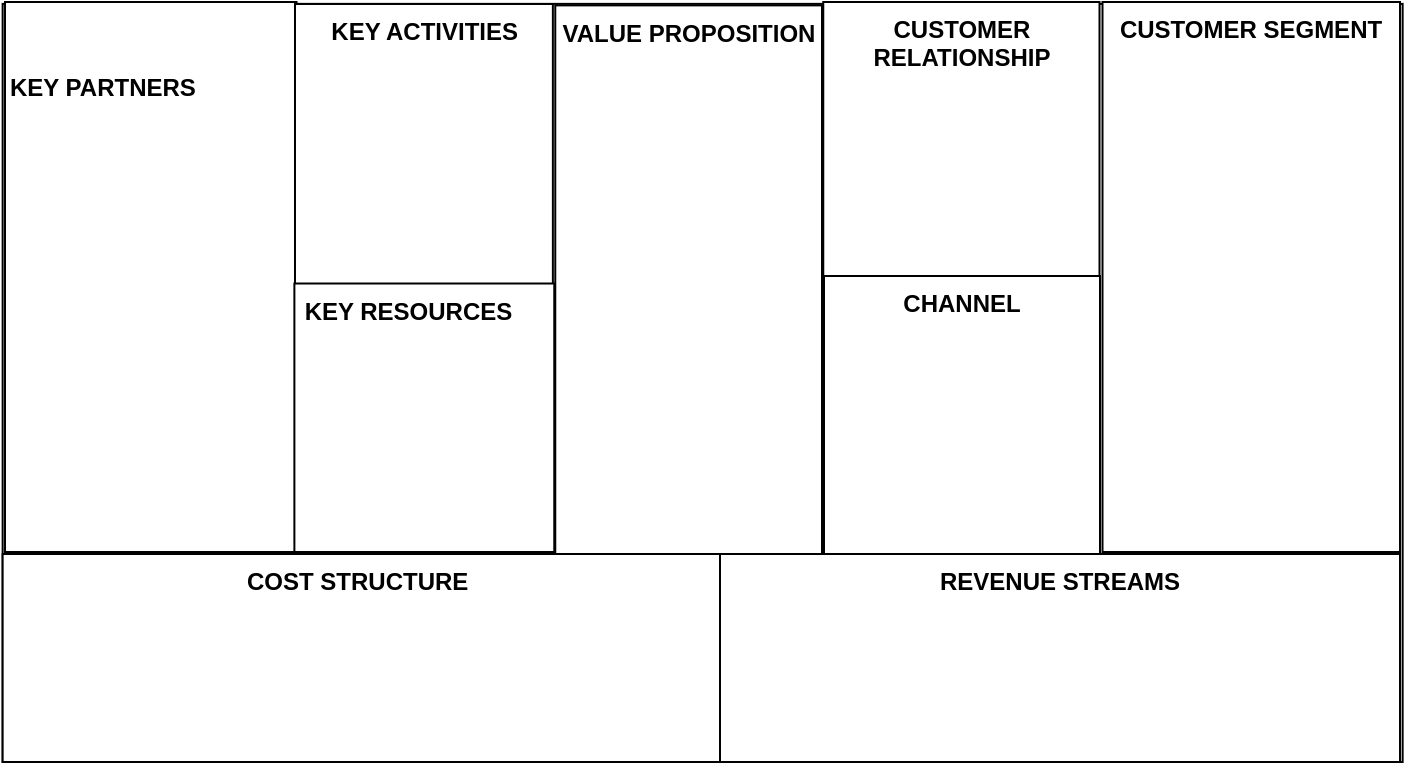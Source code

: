 <mxfile version="14.6.13" type="github" pages="2"><diagram id="F5Wyv3R9VTdAoWjnc5Ng" name="Page-1"><mxGraphModel dx="686" dy="563" grid="1" gridSize="10" guides="1" tooltips="1" connect="1" arrows="1" fold="1" page="1" pageScale="1" pageWidth="850" pageHeight="1100" math="0" shadow="0"><root><mxCell id="0"/><mxCell id="1" parent="0"/><mxCell id="q7YoZEQLot5VjK45eRc7-2" value="" style="rounded=0;whiteSpace=wrap;html=1;fontStyle=1" parent="1" vertex="1"><mxGeometry x="31.32" y="70.94" width="700" height="379.06" as="geometry"/></mxCell><mxCell id="q7YoZEQLot5VjK45eRc7-3" value="CUSTOMER SEGMENT" style="rounded=0;whiteSpace=wrap;html=1;rotation=90;verticalAlign=top;horizontal=0;fontStyle=1" parent="1" vertex="1"><mxGeometry x="518.13" y="133.13" width="275" height="148.75" as="geometry"/></mxCell><mxCell id="q7YoZEQLot5VjK45eRc7-4" value="CUSTOMER RELATIONSHIP" style="rounded=0;whiteSpace=wrap;html=1;rotation=90;direction=south;horizontal=0;verticalAlign=top;fontStyle=1" parent="1" vertex="1"><mxGeometry x="440.69" y="70.94" width="140" height="138.12" as="geometry"/></mxCell><mxCell id="q7YoZEQLot5VjK45eRc7-5" value="CHANNEL" style="rounded=0;whiteSpace=wrap;html=1;rotation=90;direction=south;horizontal=0;verticalAlign=top;fontStyle=1" parent="1" vertex="1"><mxGeometry x="441" y="208" width="140" height="138" as="geometry"/></mxCell><mxCell id="q7YoZEQLot5VjK45eRc7-6" value="VALUE PROPOSITION" style="rounded=0;whiteSpace=wrap;html=1;rotation=90;align=center;horizontal=0;verticalAlign=top;fontStyle=1" parent="1" vertex="1"><mxGeometry x="236.82" y="142.51" width="275" height="133.37" as="geometry"/></mxCell><mxCell id="q7YoZEQLot5VjK45eRc7-7" value="&#xa;&#xa;&lt;span style=&quot;color: rgb(0, 0, 0); font-family: helvetica; font-size: 12px; font-style: normal; letter-spacing: normal; text-align: center; text-indent: 0px; text-transform: none; word-spacing: 0px; background-color: rgb(255, 255, 255); display: inline; float: none;&quot;&gt;KEY PARTNERS&amp;nbsp;&lt;/span&gt;&#xa;&#xa;" style="rounded=0;whiteSpace=wrap;html=1;rotation=90;verticalAlign=top;align=left;horizontal=0;fontStyle=1" parent="1" vertex="1"><mxGeometry x="-32.12" y="134.63" width="275" height="145.75" as="geometry"/></mxCell><mxCell id="q7YoZEQLot5VjK45eRc7-8" value="&amp;nbsp; &amp;nbsp; &amp;nbsp;KEY ACTIVITIES&amp;nbsp;" style="rounded=0;whiteSpace=wrap;html=1;rotation=90;verticalAlign=top;align=left;horizontal=0;fontStyle=1" parent="1" vertex="1"><mxGeometry x="169.59" y="78.9" width="144.75" height="128.94" as="geometry"/></mxCell><mxCell id="q7YoZEQLot5VjK45eRc7-9" value="&amp;nbsp;KEY RESOURCES" style="rounded=0;whiteSpace=wrap;html=1;rotation=90;align=left;horizontal=0;verticalAlign=top;fontStyle=1" parent="1" vertex="1"><mxGeometry x="175.04" y="212.91" width="134.25" height="129.94" as="geometry"/></mxCell><mxCell id="XJAAlBN_Botj2Jgua994-1" value="COST STRUCTURE&amp;nbsp;" style="rounded=0;whiteSpace=wrap;html=1;verticalAlign=top;fontStyle=1" parent="1" vertex="1"><mxGeometry x="31.32" y="346" width="358.68" height="104" as="geometry"/></mxCell><mxCell id="XJAAlBN_Botj2Jgua994-2" value="REVENUE STREAMS" style="rounded=0;whiteSpace=wrap;html=1;verticalAlign=top;fontStyle=1" parent="1" vertex="1"><mxGeometry x="390" y="346" width="340" height="104" as="geometry"/></mxCell></root></mxGraphModel></diagram><diagram id="8kmsXtp0Vu7d2qkqzsiy" name="Page-2"><mxGraphModel dx="782" dy="380" grid="1" gridSize="10" guides="1" tooltips="1" connect="1" arrows="1" fold="1" page="1" pageScale="1" pageWidth="850" pageHeight="1100" math="0" shadow="0"><root><mxCell id="4_aVqwPwTQT9XUPQksaZ-0"/><mxCell id="4_aVqwPwTQT9XUPQksaZ-1" parent="4_aVqwPwTQT9XUPQksaZ-0"/></root></mxGraphModel></diagram></mxfile>
